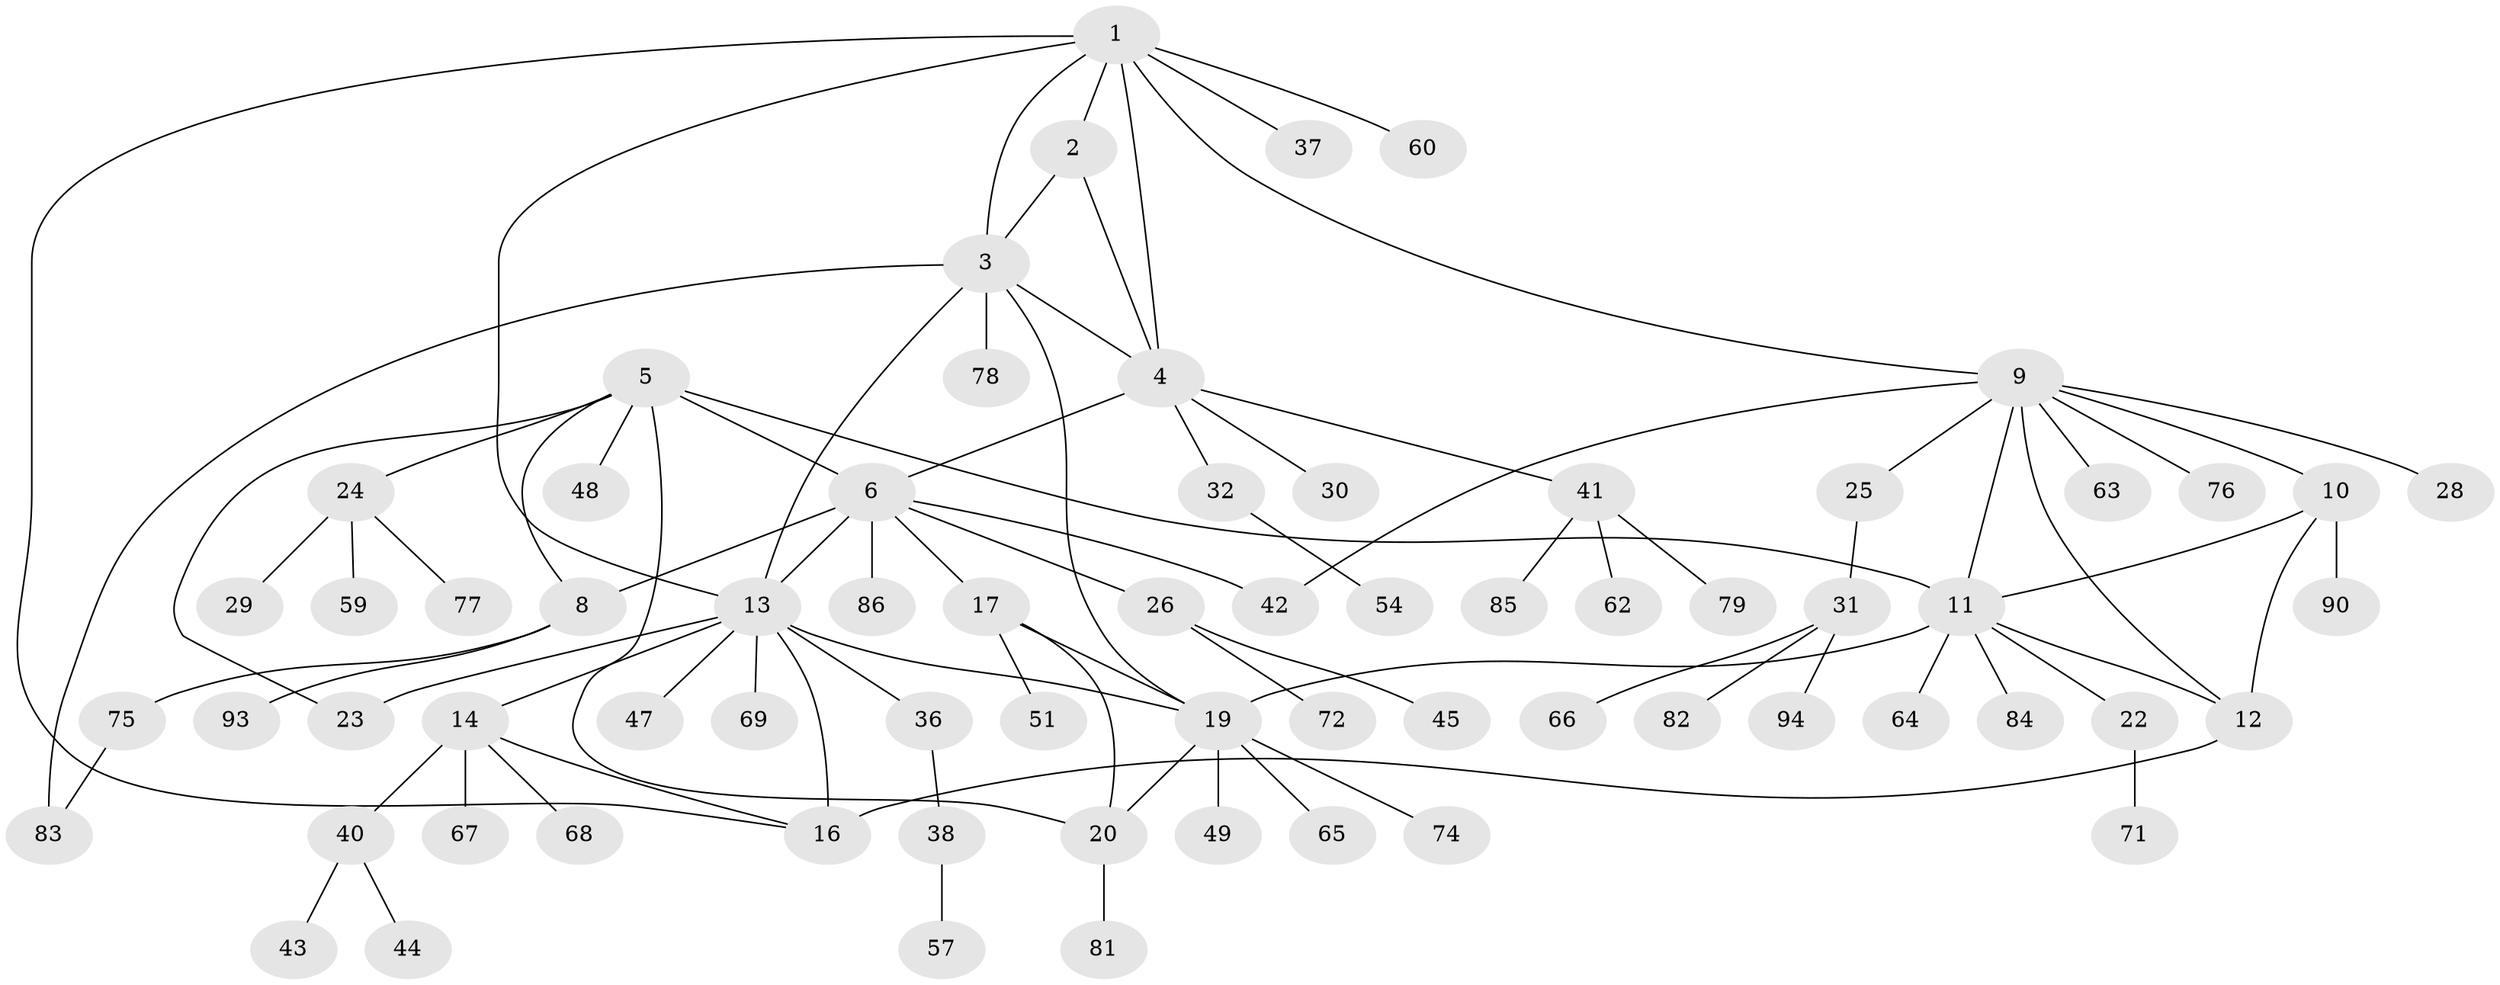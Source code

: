// Generated by graph-tools (version 1.1) at 2025/52/02/27/25 19:52:15]
// undirected, 69 vertices, 89 edges
graph export_dot {
graph [start="1"]
  node [color=gray90,style=filled];
  1 [super="+92"];
  2 [super="+46"];
  3 [super="+56"];
  4 [super="+39"];
  5 [super="+7"];
  6 [super="+21"];
  8 [super="+34"];
  9 [super="+58"];
  10 [super="+89"];
  11 [super="+52"];
  12;
  13 [super="+15"];
  14 [super="+61"];
  16 [super="+87"];
  17 [super="+18"];
  19 [super="+50"];
  20 [super="+70"];
  22 [super="+27"];
  23 [super="+80"];
  24 [super="+35"];
  25;
  26;
  28 [super="+33"];
  29;
  30;
  31 [super="+55"];
  32;
  36 [super="+73"];
  37;
  38;
  40;
  41 [super="+53"];
  42;
  43;
  44;
  45;
  47;
  48;
  49;
  51;
  54;
  57 [super="+91"];
  59;
  60;
  62;
  63;
  64;
  65;
  66;
  67;
  68;
  69;
  71;
  72;
  74;
  75;
  76;
  77;
  78;
  79;
  81;
  82;
  83;
  84;
  85;
  86 [super="+88"];
  90;
  93;
  94;
  1 -- 2;
  1 -- 3;
  1 -- 4;
  1 -- 9;
  1 -- 16;
  1 -- 37;
  1 -- 60;
  1 -- 13;
  2 -- 3;
  2 -- 4;
  3 -- 4;
  3 -- 19;
  3 -- 78;
  3 -- 83;
  3 -- 13;
  4 -- 6;
  4 -- 30;
  4 -- 32;
  4 -- 41;
  5 -- 6 [weight=2];
  5 -- 8 [weight=2];
  5 -- 11;
  5 -- 20;
  5 -- 23;
  5 -- 24;
  5 -- 48;
  6 -- 8;
  6 -- 13;
  6 -- 42;
  6 -- 86;
  6 -- 26;
  6 -- 17;
  8 -- 75;
  8 -- 93;
  9 -- 10;
  9 -- 11;
  9 -- 12;
  9 -- 25;
  9 -- 28;
  9 -- 42;
  9 -- 76;
  9 -- 63;
  10 -- 11;
  10 -- 12;
  10 -- 90;
  11 -- 12;
  11 -- 19;
  11 -- 22;
  11 -- 64;
  11 -- 84;
  12 -- 16;
  13 -- 14 [weight=2];
  13 -- 16 [weight=2];
  13 -- 36;
  13 -- 47;
  13 -- 69;
  13 -- 19;
  13 -- 23;
  14 -- 16;
  14 -- 40;
  14 -- 67;
  14 -- 68;
  17 -- 19 [weight=2];
  17 -- 20 [weight=2];
  17 -- 51;
  19 -- 20;
  19 -- 49;
  19 -- 65;
  19 -- 74;
  20 -- 81;
  22 -- 71;
  24 -- 29;
  24 -- 77;
  24 -- 59;
  25 -- 31;
  26 -- 45;
  26 -- 72;
  31 -- 82;
  31 -- 94;
  31 -- 66;
  32 -- 54;
  36 -- 38;
  38 -- 57;
  40 -- 43;
  40 -- 44;
  41 -- 62;
  41 -- 85;
  41 -- 79;
  75 -- 83;
}
